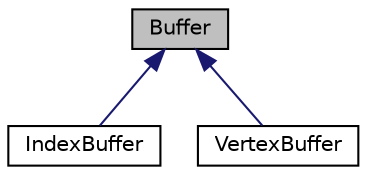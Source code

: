 digraph "Buffer"
{
 // LATEX_PDF_SIZE
  edge [fontname="Helvetica",fontsize="10",labelfontname="Helvetica",labelfontsize="10"];
  node [fontname="Helvetica",fontsize="10",shape=record];
  Node1 [label="Buffer",height=0.2,width=0.4,color="black", fillcolor="grey75", style="filled", fontcolor="black",tooltip=" "];
  Node1 -> Node2 [dir="back",color="midnightblue",fontsize="10",style="solid"];
  Node2 [label="IndexBuffer",height=0.2,width=0.4,color="black", fillcolor="white", style="filled",URL="$classIndexBuffer.html",tooltip=" "];
  Node1 -> Node3 [dir="back",color="midnightblue",fontsize="10",style="solid"];
  Node3 [label="VertexBuffer",height=0.2,width=0.4,color="black", fillcolor="white", style="filled",URL="$classVertexBuffer.html",tooltip=" "];
}
